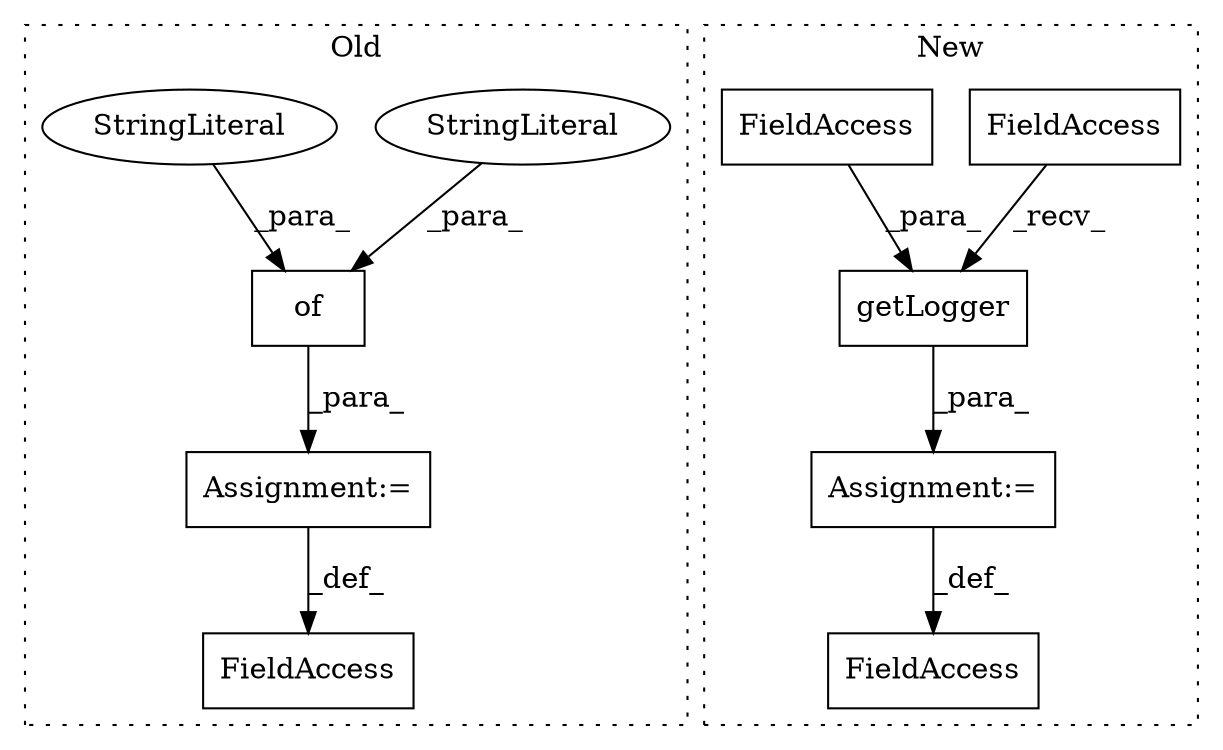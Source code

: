 digraph G {
subgraph cluster0 {
1 [label="of" a="32" s="4209,6543" l="3,1" shape="box"];
5 [label="Assignment:=" a="7" s="4204" l="1" shape="box"];
7 [label="FieldAccess" a="22" s="4186" l="18" shape="box"];
8 [label="StringLiteral" a="45" s="4274" l="7" shape="ellipse"];
10 [label="StringLiteral" a="45" s="4679" l="17" shape="ellipse"];
label = "Old";
style="dotted";
}
subgraph cluster1 {
2 [label="getLogger" a="32" s="104,122" l="10,1" shape="box"];
3 [label="Assignment:=" a="7" s="95" l="1" shape="box"];
4 [label="FieldAccess" a="22" s="88" l="7" shape="box"];
6 [label="FieldAccess" a="22" s="96" l="7" shape="box"];
9 [label="FieldAccess" a="22" s="114" l="8" shape="box"];
label = "New";
style="dotted";
}
1 -> 5 [label="_para_"];
2 -> 3 [label="_para_"];
3 -> 4 [label="_def_"];
5 -> 7 [label="_def_"];
6 -> 2 [label="_recv_"];
8 -> 1 [label="_para_"];
9 -> 2 [label="_para_"];
10 -> 1 [label="_para_"];
}